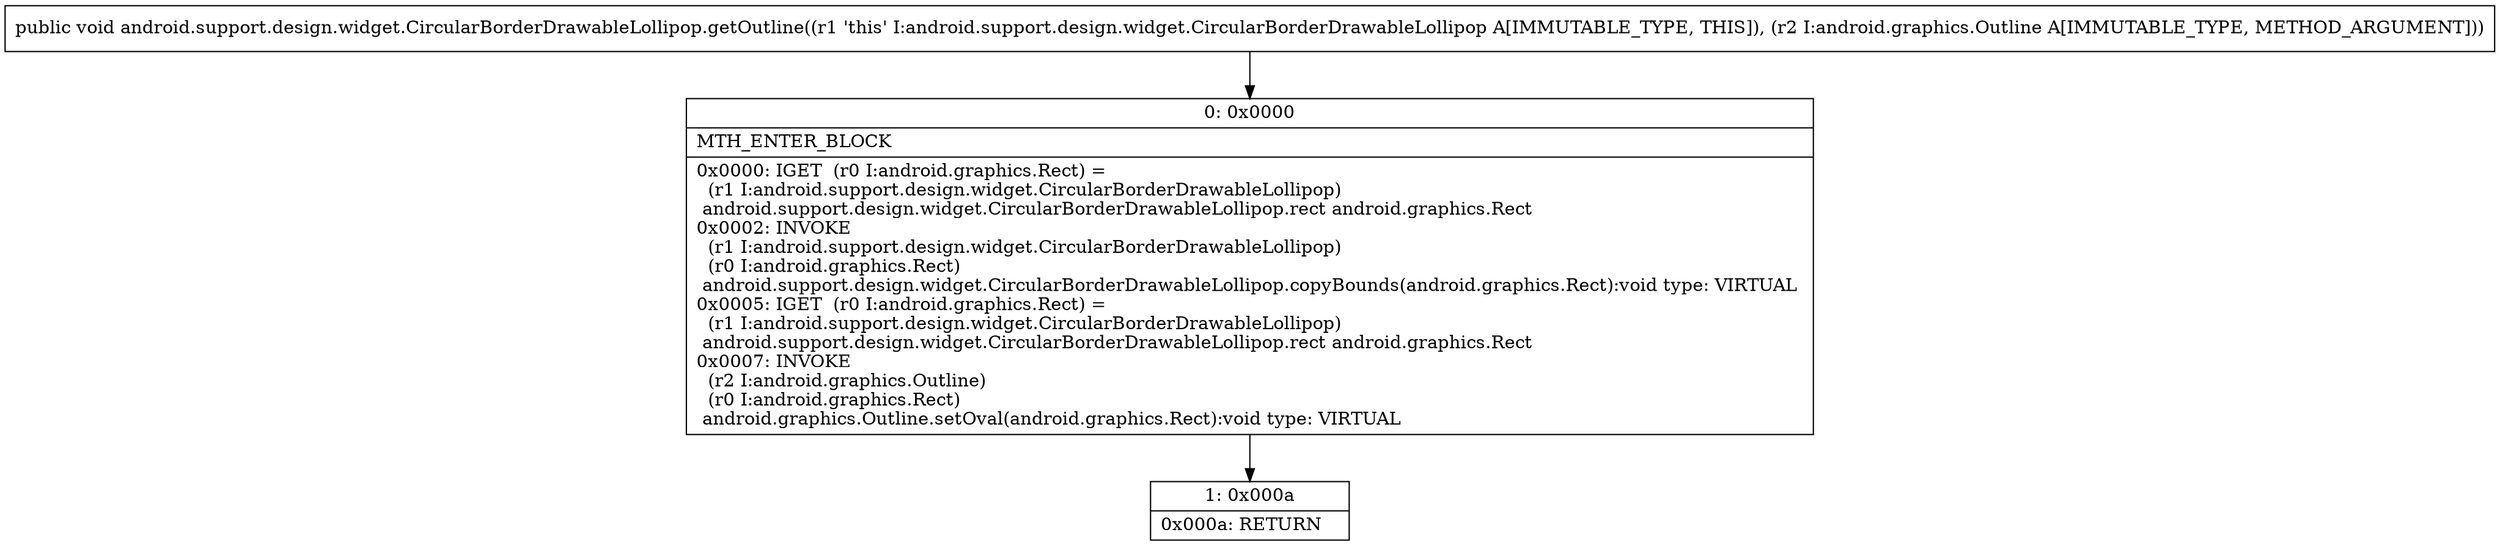 digraph "CFG forandroid.support.design.widget.CircularBorderDrawableLollipop.getOutline(Landroid\/graphics\/Outline;)V" {
Node_0 [shape=record,label="{0\:\ 0x0000|MTH_ENTER_BLOCK\l|0x0000: IGET  (r0 I:android.graphics.Rect) = \l  (r1 I:android.support.design.widget.CircularBorderDrawableLollipop)\l android.support.design.widget.CircularBorderDrawableLollipop.rect android.graphics.Rect \l0x0002: INVOKE  \l  (r1 I:android.support.design.widget.CircularBorderDrawableLollipop)\l  (r0 I:android.graphics.Rect)\l android.support.design.widget.CircularBorderDrawableLollipop.copyBounds(android.graphics.Rect):void type: VIRTUAL \l0x0005: IGET  (r0 I:android.graphics.Rect) = \l  (r1 I:android.support.design.widget.CircularBorderDrawableLollipop)\l android.support.design.widget.CircularBorderDrawableLollipop.rect android.graphics.Rect \l0x0007: INVOKE  \l  (r2 I:android.graphics.Outline)\l  (r0 I:android.graphics.Rect)\l android.graphics.Outline.setOval(android.graphics.Rect):void type: VIRTUAL \l}"];
Node_1 [shape=record,label="{1\:\ 0x000a|0x000a: RETURN   \l}"];
MethodNode[shape=record,label="{public void android.support.design.widget.CircularBorderDrawableLollipop.getOutline((r1 'this' I:android.support.design.widget.CircularBorderDrawableLollipop A[IMMUTABLE_TYPE, THIS]), (r2 I:android.graphics.Outline A[IMMUTABLE_TYPE, METHOD_ARGUMENT])) }"];
MethodNode -> Node_0;
Node_0 -> Node_1;
}

